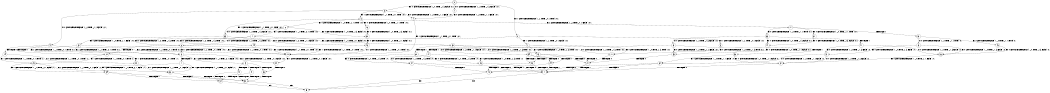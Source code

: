 digraph BCG {
size = "7, 10.5";
center = TRUE;
node [shape = circle];
0 [peripheries = 2];
0 -> 1 [label = "EX !0 !ATOMIC_EXCH_BRANCH (1, +0, TRUE, +1, 3, FALSE) !:0:1:"];
0 -> 2 [label = "EX !1 !ATOMIC_EXCH_BRANCH (1, +1, TRUE, +0, 1, TRUE) !:0:1:"];
0 -> 3 [label = "EX !0 !ATOMIC_EXCH_BRANCH (1, +0, TRUE, +1, 3, FALSE) !:0:1:"];
1 -> 4 [label = "EX !0 !ATOMIC_EXCH_BRANCH (1, +0, TRUE, +1, 1, FALSE) !:0:1:"];
2 -> 5 [label = "EX !1 !ATOMIC_EXCH_BRANCH (1, +1, TRUE, +0, 1, FALSE) !:0:1:"];
2 -> 6 [label = "EX !0 !ATOMIC_EXCH_BRANCH (1, +0, TRUE, +1, 3, TRUE) !:0:1:"];
2 -> 7 [label = "EX !1 !ATOMIC_EXCH_BRANCH (1, +1, TRUE, +0, 1, FALSE) !:0:1:"];
3 -> 4 [label = "EX !0 !ATOMIC_EXCH_BRANCH (1, +0, TRUE, +1, 1, FALSE) !:0:1:"];
3 -> 8 [label = "EX !1 !ATOMIC_EXCH_BRANCH (1, +1, TRUE, +0, 1, TRUE) !:0:1:"];
3 -> 9 [label = "EX !0 !ATOMIC_EXCH_BRANCH (1, +0, TRUE, +1, 1, FALSE) !:0:1:"];
4 -> 10 [label = "EX !1 !ATOMIC_EXCH_BRANCH (1, +1, TRUE, +0, 1, TRUE) !:0:1:"];
5 -> 11 [label = "EX !0 !ATOMIC_EXCH_BRANCH (1, +0, TRUE, +1, 3, TRUE) !:0:1:"];
6 -> 10 [label = "EX !1 !ATOMIC_EXCH_BRANCH (1, +1, TRUE, +0, 1, TRUE) !:0:1:"];
6 -> 12 [label = "TERMINATE !0"];
6 -> 13 [label = "EX !1 !ATOMIC_EXCH_BRANCH (1, +1, TRUE, +0, 1, TRUE) !:0:1:"];
7 -> 11 [label = "EX !0 !ATOMIC_EXCH_BRANCH (1, +0, TRUE, +1, 3, TRUE) !:0:1:"];
7 -> 14 [label = "TERMINATE !1"];
7 -> 15 [label = "EX !0 !ATOMIC_EXCH_BRANCH (1, +0, TRUE, +1, 3, TRUE) !:0:1:"];
8 -> 16 [label = "EX !0 !ATOMIC_EXCH_BRANCH (1, +0, TRUE, +1, 1, TRUE) !:0:1:"];
8 -> 17 [label = "EX !1 !ATOMIC_EXCH_BRANCH (1, +1, TRUE, +0, 1, FALSE) !:0:1:"];
8 -> 18 [label = "EX !0 !ATOMIC_EXCH_BRANCH (1, +0, TRUE, +1, 1, TRUE) !:0:1:"];
9 -> 10 [label = "EX !1 !ATOMIC_EXCH_BRANCH (1, +1, TRUE, +0, 1, TRUE) !:0:1:"];
9 -> 19 [label = "TERMINATE !0"];
9 -> 13 [label = "EX !1 !ATOMIC_EXCH_BRANCH (1, +1, TRUE, +0, 1, TRUE) !:0:1:"];
10 -> 20 [label = "EX !1 !ATOMIC_EXCH_BRANCH (1, +1, TRUE, +0, 1, FALSE) !:0:1:"];
11 -> 21 [label = "TERMINATE !0"];
12 -> 22 [label = "EX !1 !ATOMIC_EXCH_BRANCH (1, +1, TRUE, +0, 1, TRUE) !:1:"];
12 -> 23 [label = "EX !1 !ATOMIC_EXCH_BRANCH (1, +1, TRUE, +0, 1, TRUE) !:1:"];
13 -> 20 [label = "EX !1 !ATOMIC_EXCH_BRANCH (1, +1, TRUE, +0, 1, FALSE) !:0:1:"];
13 -> 24 [label = "TERMINATE !0"];
13 -> 25 [label = "EX !1 !ATOMIC_EXCH_BRANCH (1, +1, TRUE, +0, 1, FALSE) !:0:1:"];
14 -> 26 [label = "EX !0 !ATOMIC_EXCH_BRANCH (1, +0, TRUE, +1, 3, TRUE) !:0:"];
14 -> 27 [label = "EX !0 !ATOMIC_EXCH_BRANCH (1, +0, TRUE, +1, 3, TRUE) !:0:"];
15 -> 21 [label = "TERMINATE !0"];
15 -> 28 [label = "TERMINATE !1"];
15 -> 29 [label = "TERMINATE !0"];
16 -> 30 [label = "EX !0 !ATOMIC_EXCH_BRANCH (1, +0, TRUE, +1, 3, FALSE) !:0:1:"];
17 -> 31 [label = "EX !0 !ATOMIC_EXCH_BRANCH (1, +0, TRUE, +1, 1, TRUE) !:0:1:"];
17 -> 32 [label = "TERMINATE !1"];
17 -> 33 [label = "EX !0 !ATOMIC_EXCH_BRANCH (1, +0, TRUE, +1, 1, TRUE) !:0:1:"];
18 -> 30 [label = "EX !0 !ATOMIC_EXCH_BRANCH (1, +0, TRUE, +1, 3, FALSE) !:0:1:"];
18 -> 34 [label = "EX !1 !ATOMIC_EXCH_BRANCH (1, +1, TRUE, +0, 1, TRUE) !:0:1:"];
18 -> 35 [label = "EX !0 !ATOMIC_EXCH_BRANCH (1, +0, TRUE, +1, 3, FALSE) !:0:1:"];
19 -> 22 [label = "EX !1 !ATOMIC_EXCH_BRANCH (1, +1, TRUE, +0, 1, TRUE) !:1:"];
19 -> 23 [label = "EX !1 !ATOMIC_EXCH_BRANCH (1, +1, TRUE, +0, 1, TRUE) !:1:"];
20 -> 36 [label = "TERMINATE !0"];
21 -> 37 [label = "TERMINATE !1"];
22 -> 38 [label = "EX !1 !ATOMIC_EXCH_BRANCH (1, +1, TRUE, +0, 1, FALSE) !:1:"];
23 -> 38 [label = "EX !1 !ATOMIC_EXCH_BRANCH (1, +1, TRUE, +0, 1, FALSE) !:1:"];
23 -> 39 [label = "EX !1 !ATOMIC_EXCH_BRANCH (1, +1, TRUE, +0, 1, FALSE) !:1:"];
24 -> 38 [label = "EX !1 !ATOMIC_EXCH_BRANCH (1, +1, TRUE, +0, 1, FALSE) !:1:"];
24 -> 39 [label = "EX !1 !ATOMIC_EXCH_BRANCH (1, +1, TRUE, +0, 1, FALSE) !:1:"];
25 -> 36 [label = "TERMINATE !0"];
25 -> 40 [label = "TERMINATE !1"];
25 -> 41 [label = "TERMINATE !0"];
26 -> 37 [label = "TERMINATE !0"];
27 -> 37 [label = "TERMINATE !0"];
27 -> 42 [label = "TERMINATE !0"];
28 -> 37 [label = "TERMINATE !0"];
28 -> 42 [label = "TERMINATE !0"];
29 -> 37 [label = "TERMINATE !1"];
29 -> 42 [label = "TERMINATE !1"];
30 -> 43 [label = "EX !0 !ATOMIC_EXCH_BRANCH (1, +0, TRUE, +1, 1, FALSE) !:0:1:"];
31 -> 44 [label = "EX !0 !ATOMIC_EXCH_BRANCH (1, +0, TRUE, +1, 3, FALSE) !:0:1:"];
32 -> 45 [label = "EX !0 !ATOMIC_EXCH_BRANCH (1, +0, TRUE, +1, 1, TRUE) !:0:"];
32 -> 46 [label = "EX !0 !ATOMIC_EXCH_BRANCH (1, +0, TRUE, +1, 1, TRUE) !:0:"];
33 -> 44 [label = "EX !0 !ATOMIC_EXCH_BRANCH (1, +0, TRUE, +1, 3, FALSE) !:0:1:"];
33 -> 47 [label = "TERMINATE !1"];
33 -> 48 [label = "EX !0 !ATOMIC_EXCH_BRANCH (1, +0, TRUE, +1, 3, FALSE) !:0:1:"];
34 -> 49 [label = "EX !0 !ATOMIC_EXCH_BRANCH (1, +0, TRUE, +1, 3, TRUE) !:0:1:"];
34 -> 50 [label = "EX !1 !ATOMIC_EXCH_BRANCH (1, +1, TRUE, +0, 1, FALSE) !:0:1:"];
34 -> 6 [label = "EX !0 !ATOMIC_EXCH_BRANCH (1, +0, TRUE, +1, 3, TRUE) !:0:1:"];
35 -> 43 [label = "EX !0 !ATOMIC_EXCH_BRANCH (1, +0, TRUE, +1, 1, FALSE) !:0:1:"];
35 -> 8 [label = "EX !1 !ATOMIC_EXCH_BRANCH (1, +1, TRUE, +0, 1, TRUE) !:0:1:"];
35 -> 51 [label = "EX !0 !ATOMIC_EXCH_BRANCH (1, +0, TRUE, +1, 1, FALSE) !:0:1:"];
36 -> 52 [label = "TERMINATE !1"];
37 -> 53 [label = "exit"];
38 -> 52 [label = "TERMINATE !1"];
39 -> 52 [label = "TERMINATE !1"];
39 -> 54 [label = "TERMINATE !1"];
40 -> 52 [label = "TERMINATE !0"];
40 -> 54 [label = "TERMINATE !0"];
41 -> 52 [label = "TERMINATE !1"];
41 -> 54 [label = "TERMINATE !1"];
42 -> 53 [label = "exit"];
43 -> 10 [label = "EX !1 !ATOMIC_EXCH_BRANCH (1, +1, TRUE, +0, 1, TRUE) !:0:1:"];
44 -> 55 [label = "EX !0 !ATOMIC_EXCH_BRANCH (1, +0, TRUE, +1, 1, FALSE) !:0:1:"];
45 -> 56 [label = "EX !0 !ATOMIC_EXCH_BRANCH (1, +0, TRUE, +1, 3, FALSE) !:0:"];
46 -> 56 [label = "EX !0 !ATOMIC_EXCH_BRANCH (1, +0, TRUE, +1, 3, FALSE) !:0:"];
46 -> 57 [label = "EX !0 !ATOMIC_EXCH_BRANCH (1, +0, TRUE, +1, 3, FALSE) !:0:"];
47 -> 56 [label = "EX !0 !ATOMIC_EXCH_BRANCH (1, +0, TRUE, +1, 3, FALSE) !:0:"];
47 -> 57 [label = "EX !0 !ATOMIC_EXCH_BRANCH (1, +0, TRUE, +1, 3, FALSE) !:0:"];
48 -> 55 [label = "EX !0 !ATOMIC_EXCH_BRANCH (1, +0, TRUE, +1, 1, FALSE) !:0:1:"];
48 -> 58 [label = "TERMINATE !1"];
48 -> 59 [label = "EX !0 !ATOMIC_EXCH_BRANCH (1, +0, TRUE, +1, 1, FALSE) !:0:1:"];
49 -> 10 [label = "EX !1 !ATOMIC_EXCH_BRANCH (1, +1, TRUE, +0, 1, TRUE) !:0:1:"];
50 -> 11 [label = "EX !0 !ATOMIC_EXCH_BRANCH (1, +0, TRUE, +1, 3, TRUE) !:0:1:"];
50 -> 60 [label = "TERMINATE !1"];
50 -> 15 [label = "EX !0 !ATOMIC_EXCH_BRANCH (1, +0, TRUE, +1, 3, TRUE) !:0:1:"];
51 -> 10 [label = "EX !1 !ATOMIC_EXCH_BRANCH (1, +1, TRUE, +0, 1, TRUE) !:0:1:"];
51 -> 12 [label = "TERMINATE !0"];
51 -> 13 [label = "EX !1 !ATOMIC_EXCH_BRANCH (1, +1, TRUE, +0, 1, TRUE) !:0:1:"];
52 -> 53 [label = "exit"];
54 -> 53 [label = "exit"];
55 -> 21 [label = "TERMINATE !0"];
56 -> 61 [label = "EX !0 !ATOMIC_EXCH_BRANCH (1, +0, TRUE, +1, 1, FALSE) !:0:"];
57 -> 61 [label = "EX !0 !ATOMIC_EXCH_BRANCH (1, +0, TRUE, +1, 1, FALSE) !:0:"];
57 -> 62 [label = "EX !0 !ATOMIC_EXCH_BRANCH (1, +0, TRUE, +1, 1, FALSE) !:0:"];
58 -> 61 [label = "EX !0 !ATOMIC_EXCH_BRANCH (1, +0, TRUE, +1, 1, FALSE) !:0:"];
58 -> 62 [label = "EX !0 !ATOMIC_EXCH_BRANCH (1, +0, TRUE, +1, 1, FALSE) !:0:"];
59 -> 21 [label = "TERMINATE !0"];
59 -> 28 [label = "TERMINATE !1"];
59 -> 29 [label = "TERMINATE !0"];
60 -> 26 [label = "EX !0 !ATOMIC_EXCH_BRANCH (1, +0, TRUE, +1, 3, TRUE) !:0:"];
60 -> 27 [label = "EX !0 !ATOMIC_EXCH_BRANCH (1, +0, TRUE, +1, 3, TRUE) !:0:"];
61 -> 37 [label = "TERMINATE !0"];
62 -> 37 [label = "TERMINATE !0"];
62 -> 42 [label = "TERMINATE !0"];
}
